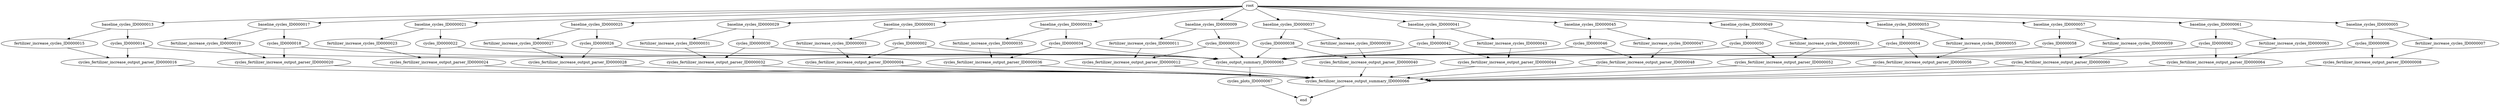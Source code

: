 strict digraph {
baseline_cycles_ID0000001 [size=10000000];
cycles_ID0000002 [size=10000000];
fertilizer_increase_cycles_ID0000003 [size=10000000];
cycles_fertilizer_increase_output_parser_ID0000004 [size=10000000];
baseline_cycles_ID0000005 [size=10000000];
cycles_ID0000006 [size=10000000];
fertilizer_increase_cycles_ID0000007 [size=10000000];
cycles_fertilizer_increase_output_parser_ID0000008 [size=10000000];
baseline_cycles_ID0000009 [size=10000000];
cycles_ID0000010 [size=10000000];
fertilizer_increase_cycles_ID0000011 [size=10000000];
cycles_fertilizer_increase_output_parser_ID0000012 [size=10000000];
baseline_cycles_ID0000013 [size=10000000];
cycles_ID0000014 [size=10000000];
fertilizer_increase_cycles_ID0000015 [size=10000000];
cycles_fertilizer_increase_output_parser_ID0000016 [size=10000000];
baseline_cycles_ID0000017 [size=10000000];
cycles_ID0000018 [size=10000000];
fertilizer_increase_cycles_ID0000019 [size=10000000];
cycles_fertilizer_increase_output_parser_ID0000020 [size=10000000];
baseline_cycles_ID0000021 [size=10000000];
cycles_ID0000022 [size=10000000];
fertilizer_increase_cycles_ID0000023 [size=10000000];
cycles_fertilizer_increase_output_parser_ID0000024 [size=10000000];
baseline_cycles_ID0000025 [size=10000000];
cycles_ID0000026 [size=10000000];
fertilizer_increase_cycles_ID0000027 [size=10000000];
cycles_fertilizer_increase_output_parser_ID0000028 [size=10000000];
baseline_cycles_ID0000029 [size=10000000];
cycles_ID0000030 [size=10000000];
fertilizer_increase_cycles_ID0000031 [size=10000000];
cycles_fertilizer_increase_output_parser_ID0000032 [size=10000000];
baseline_cycles_ID0000033 [size=10000000];
cycles_ID0000034 [size=10000000];
fertilizer_increase_cycles_ID0000035 [size=10000000];
cycles_fertilizer_increase_output_parser_ID0000036 [size=10000000];
baseline_cycles_ID0000037 [size=10000000];
cycles_ID0000038 [size=10000000];
fertilizer_increase_cycles_ID0000039 [size=10000000];
cycles_fertilizer_increase_output_parser_ID0000040 [size=10000000];
baseline_cycles_ID0000041 [size=10000000];
cycles_ID0000042 [size=10000000];
fertilizer_increase_cycles_ID0000043 [size=10000000];
cycles_fertilizer_increase_output_parser_ID0000044 [size=10000000];
baseline_cycles_ID0000045 [size=10000000];
cycles_ID0000046 [size=10000000];
fertilizer_increase_cycles_ID0000047 [size=10000000];
cycles_fertilizer_increase_output_parser_ID0000048 [size=10000000];
baseline_cycles_ID0000049 [size=10000000];
cycles_ID0000050 [size=10000000];
fertilizer_increase_cycles_ID0000051 [size=10000000];
cycles_fertilizer_increase_output_parser_ID0000052 [size=10000000];
baseline_cycles_ID0000053 [size=10000000];
cycles_ID0000054 [size=10000000];
fertilizer_increase_cycles_ID0000055 [size=10000000];
cycles_fertilizer_increase_output_parser_ID0000056 [size=10000000];
baseline_cycles_ID0000057 [size=10000000];
cycles_ID0000058 [size=10000000];
fertilizer_increase_cycles_ID0000059 [size=10000000];
cycles_fertilizer_increase_output_parser_ID0000060 [size=10000000];
baseline_cycles_ID0000061 [size=10000000];
cycles_ID0000062 [size=10000000];
fertilizer_increase_cycles_ID0000063 [size=10000000];
cycles_fertilizer_increase_output_parser_ID0000064 [size=10000000];
cycles_output_summary_ID0000065 [size=10000000];
cycles_fertilizer_increase_output_summary_ID0000066 [size=10000000];
cycles_plots_ID0000067 [size=10000000];
root [size=2];
end [size=2];
baseline_cycles_ID0000001 -> cycles_ID0000002 [size=40000000];
baseline_cycles_ID0000001 -> fertilizer_increase_cycles_ID0000003 [size=40000000];
cycles_ID0000002 -> cycles_fertilizer_increase_output_parser_ID0000004 [size=40000000];
cycles_ID0000002 -> cycles_output_summary_ID0000065 [size=40000000];
fertilizer_increase_cycles_ID0000003 -> cycles_fertilizer_increase_output_parser_ID0000004 [size=40000000];
cycles_fertilizer_increase_output_parser_ID0000004 -> cycles_fertilizer_increase_output_summary_ID0000066 [size=40000000];
baseline_cycles_ID0000005 -> cycles_ID0000006 [size=40000000];
baseline_cycles_ID0000005 -> fertilizer_increase_cycles_ID0000007 [size=40000000];
cycles_ID0000006 -> cycles_fertilizer_increase_output_parser_ID0000008 [size=40000000];
cycles_ID0000006 -> cycles_output_summary_ID0000065 [size=40000000];
fertilizer_increase_cycles_ID0000007 -> cycles_fertilizer_increase_output_parser_ID0000008 [size=40000000];
cycles_fertilizer_increase_output_parser_ID0000008 -> cycles_fertilizer_increase_output_summary_ID0000066 [size=40000000];
baseline_cycles_ID0000009 -> cycles_ID0000010 [size=40000000];
baseline_cycles_ID0000009 -> fertilizer_increase_cycles_ID0000011 [size=40000000];
cycles_ID0000010 -> cycles_fertilizer_increase_output_parser_ID0000012 [size=40000000];
cycles_ID0000010 -> cycles_output_summary_ID0000065 [size=40000000];
fertilizer_increase_cycles_ID0000011 -> cycles_fertilizer_increase_output_parser_ID0000012 [size=40000000];
cycles_fertilizer_increase_output_parser_ID0000012 -> cycles_fertilizer_increase_output_summary_ID0000066 [size=40000000];
baseline_cycles_ID0000013 -> cycles_ID0000014 [size=40000000];
baseline_cycles_ID0000013 -> fertilizer_increase_cycles_ID0000015 [size=40000000];
cycles_ID0000014 -> cycles_fertilizer_increase_output_parser_ID0000016 [size=40000000];
cycles_ID0000014 -> cycles_output_summary_ID0000065 [size=40000000];
fertilizer_increase_cycles_ID0000015 -> cycles_fertilizer_increase_output_parser_ID0000016 [size=40000000];
cycles_fertilizer_increase_output_parser_ID0000016 -> cycles_fertilizer_increase_output_summary_ID0000066 [size=40000000];
baseline_cycles_ID0000017 -> cycles_ID0000018 [size=40000000];
baseline_cycles_ID0000017 -> fertilizer_increase_cycles_ID0000019 [size=40000000];
cycles_ID0000018 -> cycles_fertilizer_increase_output_parser_ID0000020 [size=40000000];
cycles_ID0000018 -> cycles_output_summary_ID0000065 [size=40000000];
fertilizer_increase_cycles_ID0000019 -> cycles_fertilizer_increase_output_parser_ID0000020 [size=40000000];
cycles_fertilizer_increase_output_parser_ID0000020 -> cycles_fertilizer_increase_output_summary_ID0000066 [size=40000000];
baseline_cycles_ID0000021 -> cycles_ID0000022 [size=40000000];
baseline_cycles_ID0000021 -> fertilizer_increase_cycles_ID0000023 [size=40000000];
cycles_ID0000022 -> cycles_fertilizer_increase_output_parser_ID0000024 [size=40000000];
cycles_ID0000022 -> cycles_output_summary_ID0000065 [size=40000000];
fertilizer_increase_cycles_ID0000023 -> cycles_fertilizer_increase_output_parser_ID0000024 [size=40000000];
cycles_fertilizer_increase_output_parser_ID0000024 -> cycles_fertilizer_increase_output_summary_ID0000066 [size=40000000];
baseline_cycles_ID0000025 -> cycles_ID0000026 [size=40000000];
baseline_cycles_ID0000025 -> fertilizer_increase_cycles_ID0000027 [size=40000000];
cycles_ID0000026 -> cycles_fertilizer_increase_output_parser_ID0000028 [size=40000000];
cycles_ID0000026 -> cycles_output_summary_ID0000065 [size=40000000];
fertilizer_increase_cycles_ID0000027 -> cycles_fertilizer_increase_output_parser_ID0000028 [size=40000000];
cycles_fertilizer_increase_output_parser_ID0000028 -> cycles_fertilizer_increase_output_summary_ID0000066 [size=40000000];
baseline_cycles_ID0000029 -> cycles_ID0000030 [size=40000000];
baseline_cycles_ID0000029 -> fertilizer_increase_cycles_ID0000031 [size=40000000];
cycles_ID0000030 -> cycles_fertilizer_increase_output_parser_ID0000032 [size=40000000];
cycles_ID0000030 -> cycles_output_summary_ID0000065 [size=40000000];
fertilizer_increase_cycles_ID0000031 -> cycles_fertilizer_increase_output_parser_ID0000032 [size=40000000];
cycles_fertilizer_increase_output_parser_ID0000032 -> cycles_fertilizer_increase_output_summary_ID0000066 [size=40000000];
baseline_cycles_ID0000033 -> cycles_ID0000034 [size=40000000];
baseline_cycles_ID0000033 -> fertilizer_increase_cycles_ID0000035 [size=40000000];
cycles_ID0000034 -> cycles_fertilizer_increase_output_parser_ID0000036 [size=40000000];
cycles_ID0000034 -> cycles_output_summary_ID0000065 [size=40000000];
fertilizer_increase_cycles_ID0000035 -> cycles_fertilizer_increase_output_parser_ID0000036 [size=40000000];
cycles_fertilizer_increase_output_parser_ID0000036 -> cycles_fertilizer_increase_output_summary_ID0000066 [size=40000000];
baseline_cycles_ID0000037 -> cycles_ID0000038 [size=40000000];
baseline_cycles_ID0000037 -> fertilizer_increase_cycles_ID0000039 [size=40000000];
cycles_ID0000038 -> cycles_fertilizer_increase_output_parser_ID0000040 [size=40000000];
cycles_ID0000038 -> cycles_output_summary_ID0000065 [size=40000000];
fertilizer_increase_cycles_ID0000039 -> cycles_fertilizer_increase_output_parser_ID0000040 [size=40000000];
cycles_fertilizer_increase_output_parser_ID0000040 -> cycles_fertilizer_increase_output_summary_ID0000066 [size=40000000];
baseline_cycles_ID0000041 -> cycles_ID0000042 [size=40000000];
baseline_cycles_ID0000041 -> fertilizer_increase_cycles_ID0000043 [size=40000000];
cycles_ID0000042 -> cycles_fertilizer_increase_output_parser_ID0000044 [size=40000000];
cycles_ID0000042 -> cycles_output_summary_ID0000065 [size=40000000];
fertilizer_increase_cycles_ID0000043 -> cycles_fertilizer_increase_output_parser_ID0000044 [size=40000000];
cycles_fertilizer_increase_output_parser_ID0000044 -> cycles_fertilizer_increase_output_summary_ID0000066 [size=40000000];
baseline_cycles_ID0000045 -> cycles_ID0000046 [size=40000000];
baseline_cycles_ID0000045 -> fertilizer_increase_cycles_ID0000047 [size=40000000];
cycles_ID0000046 -> cycles_fertilizer_increase_output_parser_ID0000048 [size=40000000];
cycles_ID0000046 -> cycles_output_summary_ID0000065 [size=40000000];
fertilizer_increase_cycles_ID0000047 -> cycles_fertilizer_increase_output_parser_ID0000048 [size=40000000];
cycles_fertilizer_increase_output_parser_ID0000048 -> cycles_fertilizer_increase_output_summary_ID0000066 [size=40000000];
baseline_cycles_ID0000049 -> cycles_ID0000050 [size=40000000];
baseline_cycles_ID0000049 -> fertilizer_increase_cycles_ID0000051 [size=40000000];
cycles_ID0000050 -> cycles_fertilizer_increase_output_parser_ID0000052 [size=40000000];
cycles_ID0000050 -> cycles_output_summary_ID0000065 [size=40000000];
fertilizer_increase_cycles_ID0000051 -> cycles_fertilizer_increase_output_parser_ID0000052 [size=40000000];
cycles_fertilizer_increase_output_parser_ID0000052 -> cycles_fertilizer_increase_output_summary_ID0000066 [size=40000000];
baseline_cycles_ID0000053 -> cycles_ID0000054 [size=40000000];
baseline_cycles_ID0000053 -> fertilizer_increase_cycles_ID0000055 [size=40000000];
cycles_ID0000054 -> cycles_fertilizer_increase_output_parser_ID0000056 [size=40000000];
cycles_ID0000054 -> cycles_output_summary_ID0000065 [size=40000000];
fertilizer_increase_cycles_ID0000055 -> cycles_fertilizer_increase_output_parser_ID0000056 [size=40000000];
cycles_fertilizer_increase_output_parser_ID0000056 -> cycles_fertilizer_increase_output_summary_ID0000066 [size=40000000];
baseline_cycles_ID0000057 -> cycles_ID0000058 [size=40000000];
baseline_cycles_ID0000057 -> fertilizer_increase_cycles_ID0000059 [size=40000000];
cycles_ID0000058 -> cycles_fertilizer_increase_output_parser_ID0000060 [size=40000000];
cycles_ID0000058 -> cycles_output_summary_ID0000065 [size=40000000];
fertilizer_increase_cycles_ID0000059 -> cycles_fertilizer_increase_output_parser_ID0000060 [size=40000000];
cycles_fertilizer_increase_output_parser_ID0000060 -> cycles_fertilizer_increase_output_summary_ID0000066 [size=40000000];
baseline_cycles_ID0000061 -> cycles_ID0000062 [size=40000000];
baseline_cycles_ID0000061 -> fertilizer_increase_cycles_ID0000063 [size=40000000];
cycles_ID0000062 -> cycles_fertilizer_increase_output_parser_ID0000064 [size=40000000];
cycles_ID0000062 -> cycles_output_summary_ID0000065 [size=40000000];
fertilizer_increase_cycles_ID0000063 -> cycles_fertilizer_increase_output_parser_ID0000064 [size=40000000];
cycles_fertilizer_increase_output_parser_ID0000064 -> cycles_fertilizer_increase_output_summary_ID0000066 [size=40000000];
cycles_output_summary_ID0000065 -> cycles_plots_ID0000067 [size=40000000];
cycles_fertilizer_increase_output_summary_ID0000066 -> end [size=2];
cycles_plots_ID0000067 -> end [size=2];
root -> baseline_cycles_ID0000001 [size=2];
root -> baseline_cycles_ID0000005 [size=2];
root -> baseline_cycles_ID0000009 [size=2];
root -> baseline_cycles_ID0000013 [size=2];
root -> baseline_cycles_ID0000017 [size=2];
root -> baseline_cycles_ID0000021 [size=2];
root -> baseline_cycles_ID0000025 [size=2];
root -> baseline_cycles_ID0000029 [size=2];
root -> baseline_cycles_ID0000033 [size=2];
root -> baseline_cycles_ID0000037 [size=2];
root -> baseline_cycles_ID0000041 [size=2];
root -> baseline_cycles_ID0000045 [size=2];
root -> baseline_cycles_ID0000049 [size=2];
root -> baseline_cycles_ID0000053 [size=2];
root -> baseline_cycles_ID0000057 [size=2];
root -> baseline_cycles_ID0000061 [size=2];
}
